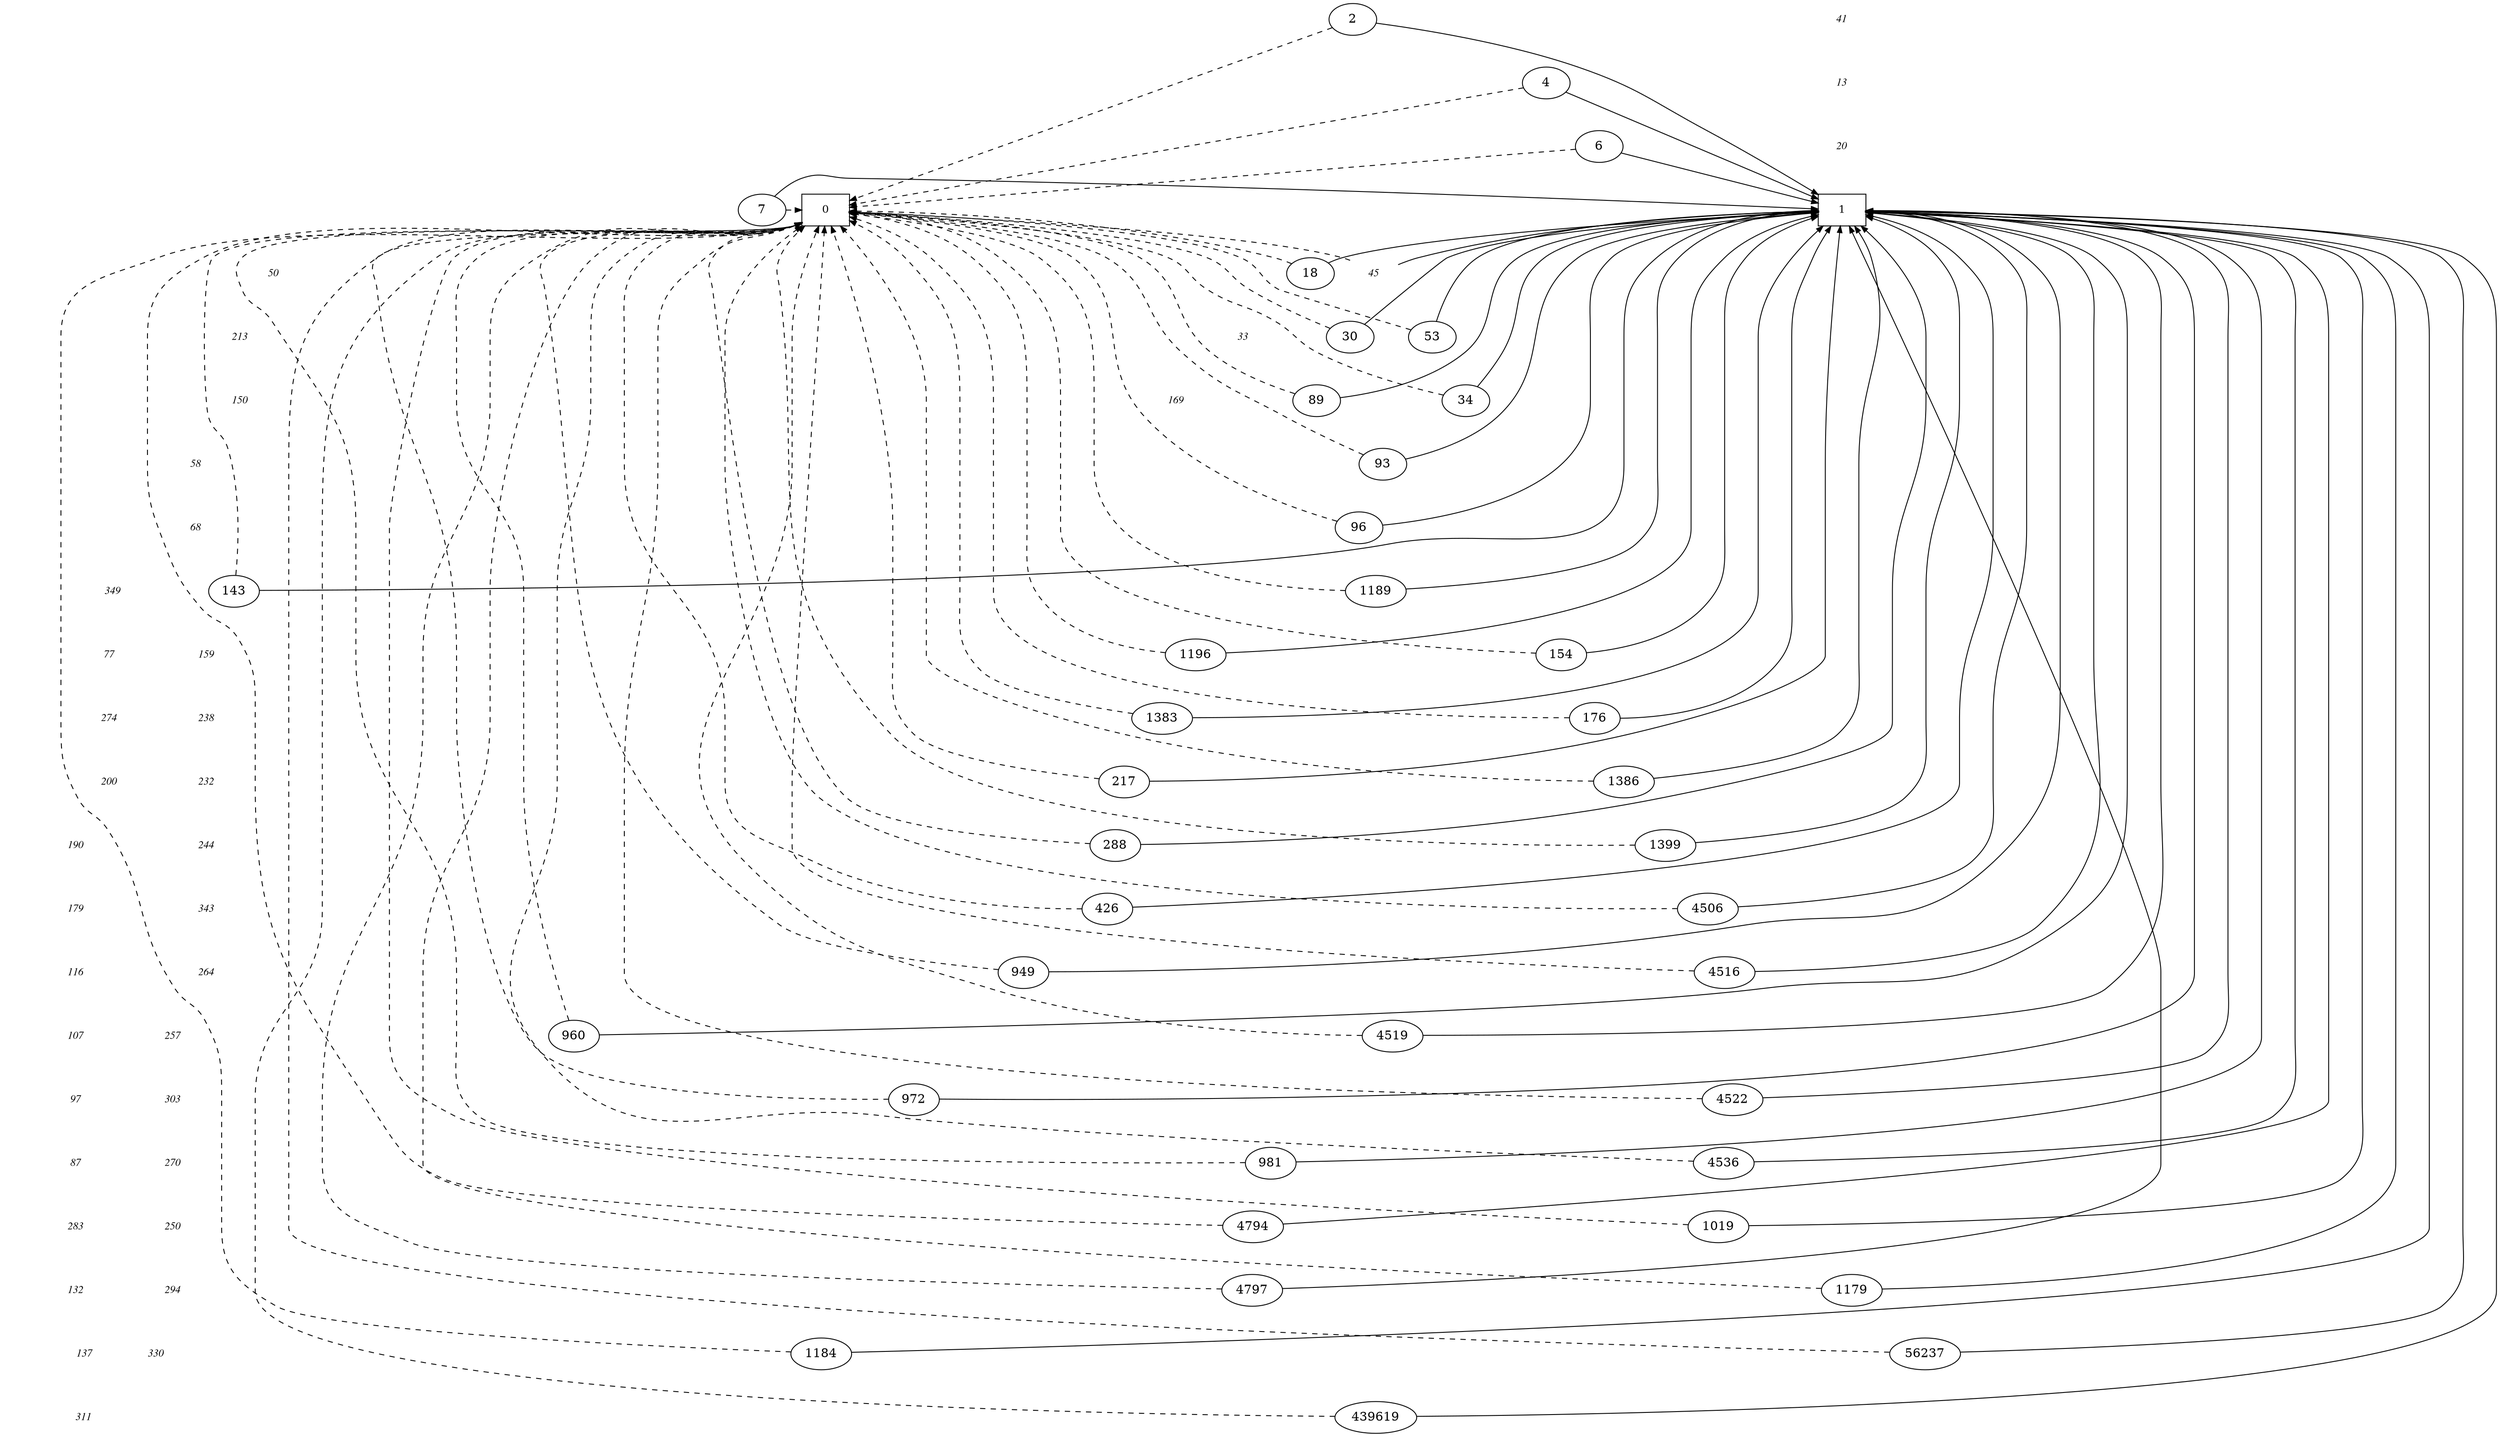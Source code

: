digraph BDD {
center = true;
{ rank = same; { node [style=invis]; "T" };
 { node [shape=box,fontsize=12]; "0"; }
  { node [shape=box,fontsize=12]; "1"; }
}
{ rank=same; { node [shape=plaintext,fontname="Times Italic",fontsize=12] "41" };"2";}
{ rank=same; { node [shape=plaintext,fontname="Times Italic",fontsize=12] "13" };"4";}
{ rank=same; { node [shape=plaintext,fontname="Times Italic",fontsize=12] "20" };"6";}
{ rank=same; { node [shape=plaintext,fontname="Times Italic",fontsize=12] "1" };"7";}
{ rank=same; { node [shape=plaintext,fontname="Times Italic",fontsize=12] "45" };"18";}
{ rank=same; { node [shape=plaintext,fontname="Times Italic",fontsize=12] "33" };"30";}
{ rank=same; { node [shape=plaintext,fontname="Times Italic",fontsize=12] "169" };"34";}
{ rank=same; { node [shape=plaintext,fontname="Times Italic",fontsize=12] "50" };"45";}
{ rank=same; { node [shape=plaintext,fontname="Times Italic",fontsize=12] "213" };"53";}
{ rank=same; { node [shape=plaintext,fontname="Times Italic",fontsize=12] "150" };"89";}
{ rank=same; { node [shape=plaintext,fontname="Times Italic",fontsize=12] "58" };"93";}
{ rank=same; { node [shape=plaintext,fontname="Times Italic",fontsize=12] "68" };"96";}
{ rank=same; { node [shape=plaintext,fontname="Times Italic",fontsize=12] "349" };"143";}
{ rank=same; { node [shape=plaintext,fontname="Times Italic",fontsize=12] "77" };"154";}
{ rank=same; { node [shape=plaintext,fontname="Times Italic",fontsize=12] "274" };"176";}
{ rank=same; { node [shape=plaintext,fontname="Times Italic",fontsize=12] "200" };"217";}
{ rank=same; { node [shape=plaintext,fontname="Times Italic",fontsize=12] "190" };"288";}
{ rank=same; { node [shape=plaintext,fontname="Times Italic",fontsize=12] "179" };"426";}
{ rank=same; { node [shape=plaintext,fontname="Times Italic",fontsize=12] "116" };"949";}
{ rank=same; { node [shape=plaintext,fontname="Times Italic",fontsize=12] "107" };"960";}
{ rank=same; { node [shape=plaintext,fontname="Times Italic",fontsize=12] "97" };"972";}
{ rank=same; { node [shape=plaintext,fontname="Times Italic",fontsize=12] "87" };"981";}
{ rank=same; { node [shape=plaintext,fontname="Times Italic",fontsize=12] "283" };"1019";}
{ rank=same; { node [shape=plaintext,fontname="Times Italic",fontsize=12] "132" };"1179";}
{ rank=same; { node [shape=plaintext,fontname="Times Italic",fontsize=12] "137" };"1184";}
{ rank=same; { node [shape=plaintext,fontname="Times Italic",fontsize=12] "143" };"1189";}
{ rank=same; { node [shape=plaintext,fontname="Times Italic",fontsize=12] "159" };"1196";}
{ rank=same; { node [shape=plaintext,fontname="Times Italic",fontsize=12] "238" };"1383";}
{ rank=same; { node [shape=plaintext,fontname="Times Italic",fontsize=12] "232" };"1386";}
{ rank=same; { node [shape=plaintext,fontname="Times Italic",fontsize=12] "244" };"1399";}
{ rank=same; { node [shape=plaintext,fontname="Times Italic",fontsize=12] "343" };"4506";}
{ rank=same; { node [shape=plaintext,fontname="Times Italic",fontsize=12] "264" };"4516";}
{ rank=same; { node [shape=plaintext,fontname="Times Italic",fontsize=12] "257" };"4519";}
{ rank=same; { node [shape=plaintext,fontname="Times Italic",fontsize=12] "303" };"4522";}
{ rank=same; { node [shape=plaintext,fontname="Times Italic",fontsize=12] "270" };"4536";}
{ rank=same; { node [shape=plaintext,fontname="Times Italic",fontsize=12] "250" };"4794";}
{ rank=same; { node [shape=plaintext,fontname="Times Italic",fontsize=12] "294" };"4797";}
{ rank=same; { node [shape=plaintext,fontname="Times Italic",fontsize=12] "330" };"56237";}
{ rank=same; { node [shape=plaintext,fontname="Times Italic",fontsize=12] "311" };"439619";}
edge [style = invis]; {"41" -> "13" -> "20" -> "1" -> "45" -> "33" -> "169" -> "50" -> "213" -> "150" -> "58" -> "68" -> "349" -> "77" -> "274" -> "200" -> "190" -> "179" -> "116" -> "107" -> "97" -> "87" -> "283" -> "132" -> "137" -> "143" -> "159" -> "238" -> "232" -> "244" -> "343" -> "264" -> "257" -> "303" -> "270" -> "250" -> "294" -> "330" -> "311" -> "T"; }
"2" -> "1" [style=solid,arrowsize=".75"];
"2" -> "0" [style=dashed,arrowsize=".75"];
"4" -> "1" [style=solid,arrowsize=".75"];
"4" -> "0" [style=dashed,arrowsize=".75"];
"6" -> "1" [style=solid,arrowsize=".75"];
"6" -> "0" [style=dashed,arrowsize=".75"];
"7" -> "1" [style=solid,arrowsize=".75"];
"7" -> "0" [style=dashed,arrowsize=".75"];
"18" -> "1" [style=solid,arrowsize=".75"];
"18" -> "0" [style=dashed,arrowsize=".75"];
"30" -> "1" [style=solid,arrowsize=".75"];
"30" -> "0" [style=dashed,arrowsize=".75"];
"34" -> "1" [style=solid,arrowsize=".75"];
"34" -> "0" [style=dashed,arrowsize=".75"];
"45" -> "1" [style=solid,arrowsize=".75"];
"45" -> "0" [style=dashed,arrowsize=".75"];
"53" -> "1" [style=solid,arrowsize=".75"];
"53" -> "0" [style=dashed,arrowsize=".75"];
"89" -> "1" [style=solid,arrowsize=".75"];
"89" -> "0" [style=dashed,arrowsize=".75"];
"93" -> "1" [style=solid,arrowsize=".75"];
"93" -> "0" [style=dashed,arrowsize=".75"];
"96" -> "1" [style=solid,arrowsize=".75"];
"96" -> "0" [style=dashed,arrowsize=".75"];
"143" -> "1" [style=solid,arrowsize=".75"];
"143" -> "0" [style=dashed,arrowsize=".75"];
"154" -> "1" [style=solid,arrowsize=".75"];
"154" -> "0" [style=dashed,arrowsize=".75"];
"176" -> "1" [style=solid,arrowsize=".75"];
"176" -> "0" [style=dashed,arrowsize=".75"];
"217" -> "1" [style=solid,arrowsize=".75"];
"217" -> "0" [style=dashed,arrowsize=".75"];
"288" -> "1" [style=solid,arrowsize=".75"];
"288" -> "0" [style=dashed,arrowsize=".75"];
"426" -> "1" [style=solid,arrowsize=".75"];
"426" -> "0" [style=dashed,arrowsize=".75"];
"949" -> "1" [style=solid,arrowsize=".75"];
"949" -> "0" [style=dashed,arrowsize=".75"];
"960" -> "1" [style=solid,arrowsize=".75"];
"960" -> "0" [style=dashed,arrowsize=".75"];
"972" -> "1" [style=solid,arrowsize=".75"];
"972" -> "0" [style=dashed,arrowsize=".75"];
"981" -> "1" [style=solid,arrowsize=".75"];
"981" -> "0" [style=dashed,arrowsize=".75"];
"1019" -> "1" [style=solid,arrowsize=".75"];
"1019" -> "0" [style=dashed,arrowsize=".75"];
"1179" -> "1" [style=solid,arrowsize=".75"];
"1179" -> "0" [style=dashed,arrowsize=".75"];
"1184" -> "1" [style=solid,arrowsize=".75"];
"1184" -> "0" [style=dashed,arrowsize=".75"];
"1189" -> "1" [style=solid,arrowsize=".75"];
"1189" -> "0" [style=dashed,arrowsize=".75"];
"1196" -> "1" [style=solid,arrowsize=".75"];
"1196" -> "0" [style=dashed,arrowsize=".75"];
"1383" -> "1" [style=solid,arrowsize=".75"];
"1383" -> "0" [style=dashed,arrowsize=".75"];
"1386" -> "1" [style=solid,arrowsize=".75"];
"1386" -> "0" [style=dashed,arrowsize=".75"];
"1399" -> "1" [style=solid,arrowsize=".75"];
"1399" -> "0" [style=dashed,arrowsize=".75"];
"4506" -> "1" [style=solid,arrowsize=".75"];
"4506" -> "0" [style=dashed,arrowsize=".75"];
"4516" -> "1" [style=solid,arrowsize=".75"];
"4516" -> "0" [style=dashed,arrowsize=".75"];
"4519" -> "1" [style=solid,arrowsize=".75"];
"4519" -> "0" [style=dashed,arrowsize=".75"];
"4522" -> "1" [style=solid,arrowsize=".75"];
"4522" -> "0" [style=dashed,arrowsize=".75"];
"4536" -> "1" [style=solid,arrowsize=".75"];
"4536" -> "0" [style=dashed,arrowsize=".75"];
"4794" -> "1" [style=solid,arrowsize=".75"];
"4794" -> "0" [style=dashed,arrowsize=".75"];
"4797" -> "1" [style=solid,arrowsize=".75"];
"4797" -> "0" [style=dashed,arrowsize=".75"];
"56237" -> "1" [style=solid,arrowsize=".75"];
"56237" -> "0" [style=dashed,arrowsize=".75"];
"439619" -> "1" [style=solid,arrowsize=".75"];
"439619" -> "0" [style=dashed,arrowsize=".75"];
}
